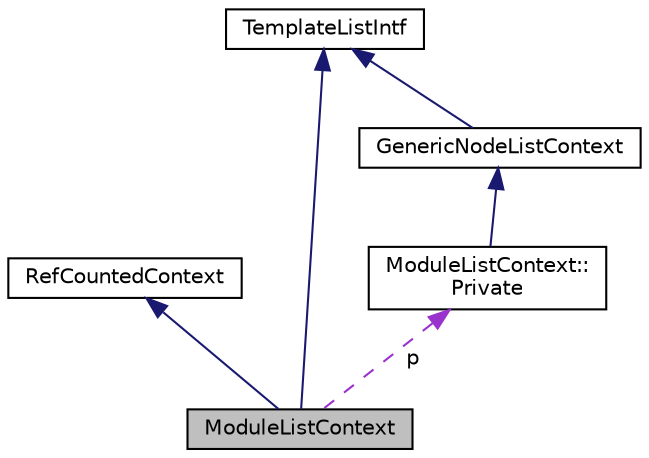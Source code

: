 digraph "ModuleListContext"
{
 // INTERACTIVE_SVG=YES
  edge [fontname="Helvetica",fontsize="10",labelfontname="Helvetica",labelfontsize="10"];
  node [fontname="Helvetica",fontsize="10",shape=record];
  Node3 [label="ModuleListContext",height=0.2,width=0.4,color="black", fillcolor="grey75", style="filled", fontcolor="black"];
  Node4 -> Node3 [dir="back",color="midnightblue",fontsize="10",style="solid",fontname="Helvetica"];
  Node4 [label="RefCountedContext",height=0.2,width=0.4,color="black", fillcolor="white", style="filled",URL="$d8/d96/class_ref_counted_context.html",tooltip="Helper class to support reference counting. "];
  Node5 -> Node3 [dir="back",color="midnightblue",fontsize="10",style="solid",fontname="Helvetica"];
  Node5 [label="TemplateListIntf",height=0.2,width=0.4,color="black", fillcolor="white", style="filled",URL="$d6/d88/class_template_list_intf.html",tooltip="Abstract read-only interface for a context value of type list. "];
  Node6 -> Node3 [dir="back",color="darkorchid3",fontsize="10",style="dashed",label=" p" ,fontname="Helvetica"];
  Node6 [label="ModuleListContext::\lPrivate",height=0.2,width=0.4,color="black", fillcolor="white", style="filled",URL="$da/d0c/class_module_list_context_1_1_private.html"];
  Node7 -> Node6 [dir="back",color="midnightblue",fontsize="10",style="solid",fontname="Helvetica"];
  Node7 [label="GenericNodeListContext",height=0.2,width=0.4,color="black", fillcolor="white", style="filled",URL="$d6/dcb/class_generic_node_list_context.html",tooltip="standard template list implementation "];
  Node5 -> Node7 [dir="back",color="midnightblue",fontsize="10",style="solid",fontname="Helvetica"];
}

